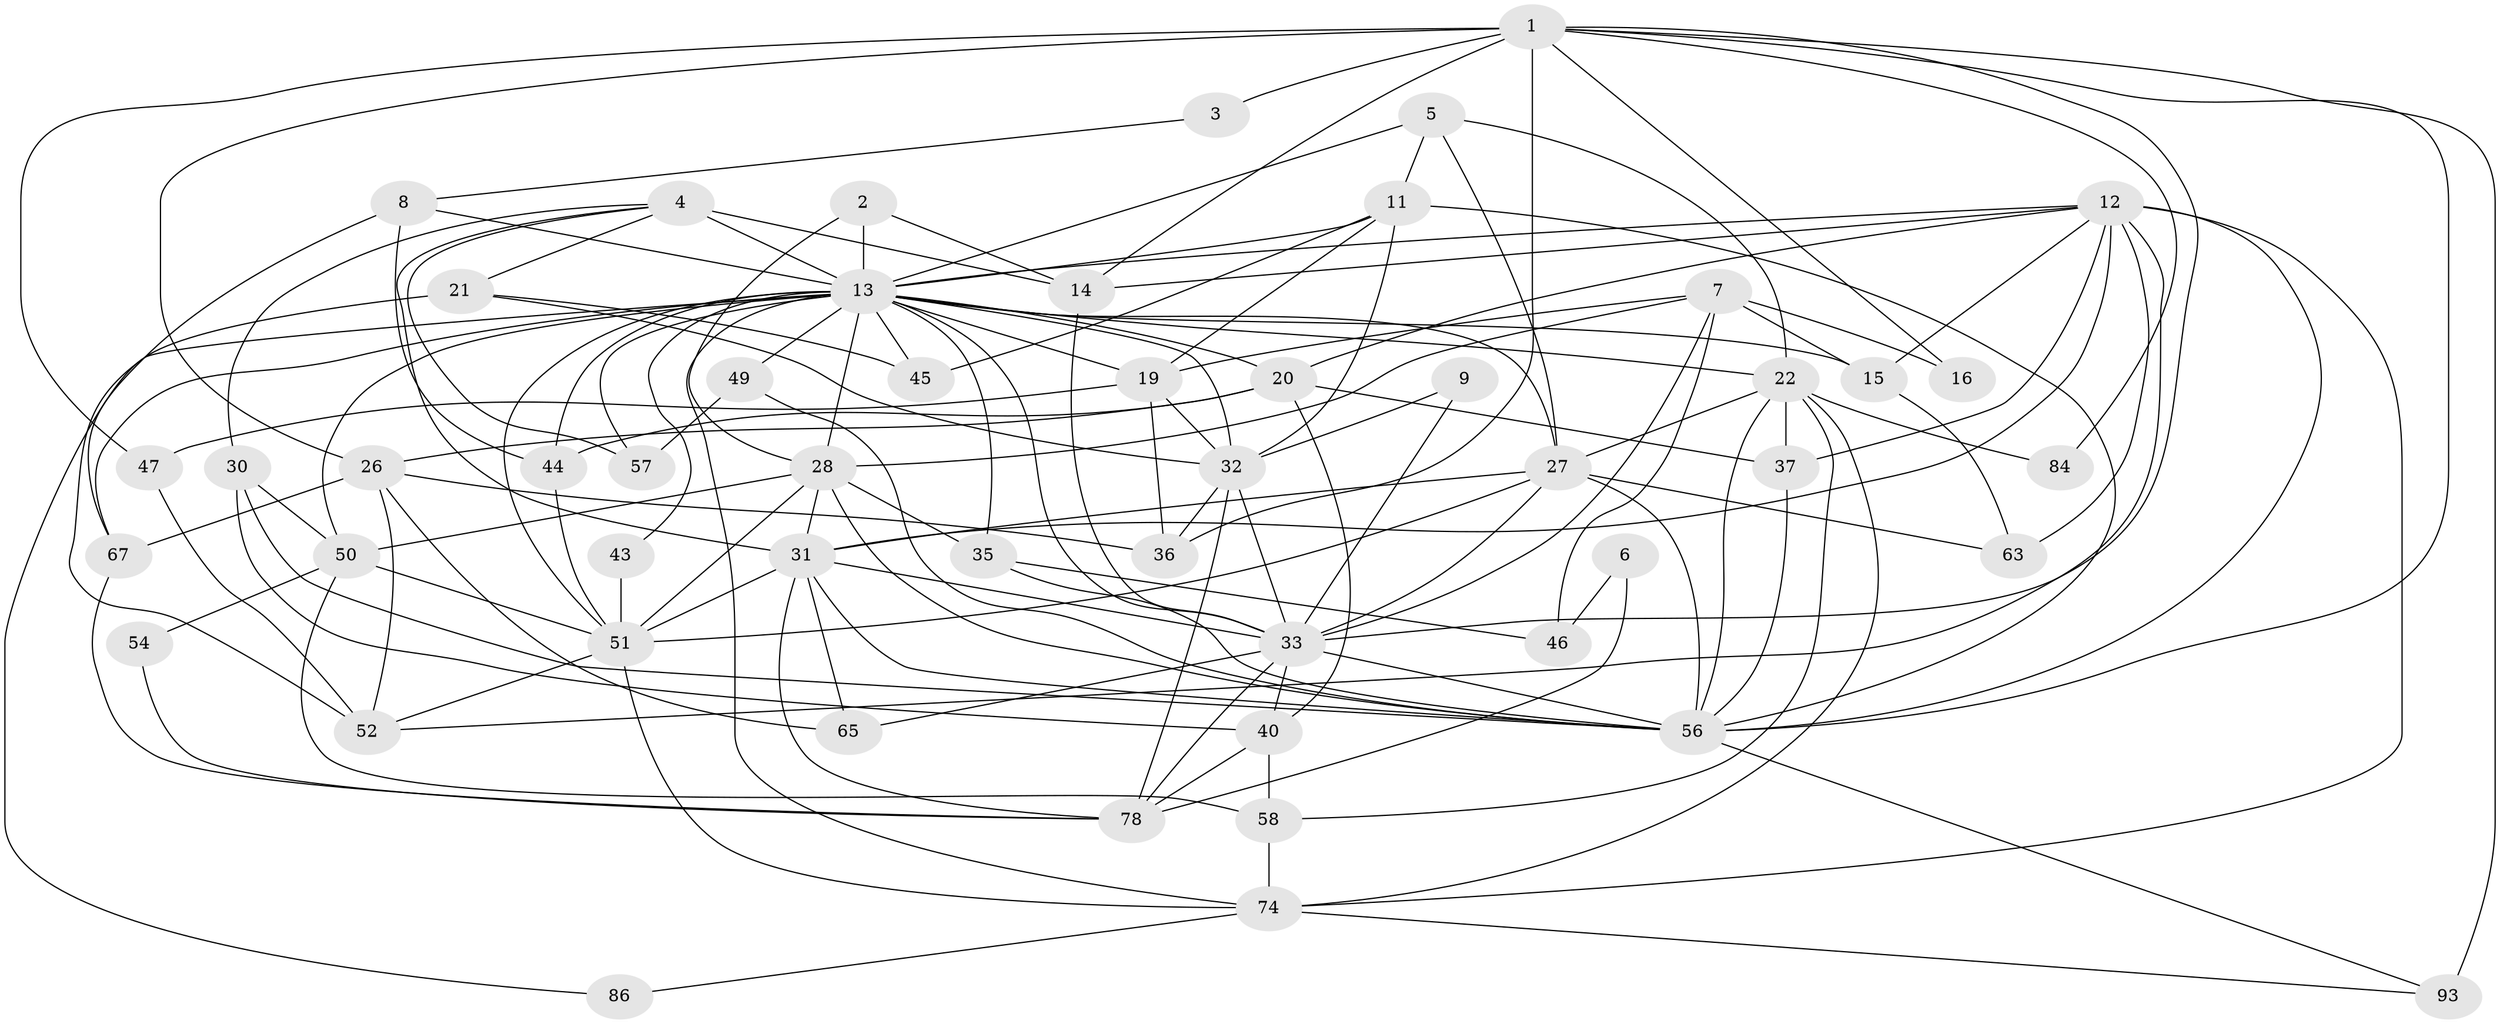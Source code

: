 // original degree distribution, {9: 0.0196078431372549, 3: 0.2549019607843137, 7: 0.0196078431372549, 4: 0.28431372549019607, 2: 0.13725490196078433, 6: 0.08823529411764706, 5: 0.19607843137254902}
// Generated by graph-tools (version 1.1) at 2025/14/03/09/25 04:14:49]
// undirected, 51 vertices, 139 edges
graph export_dot {
graph [start="1"]
  node [color=gray90,style=filled];
  1 [super="+24"];
  2;
  3;
  4 [super="+69"];
  5;
  6;
  7 [super="+29"];
  8 [super="+10"];
  9;
  11 [super="+38"];
  12 [super="+34+25"];
  13 [super="+23+75+18"];
  14 [super="+91+68"];
  15 [super="+17"];
  16;
  19 [super="+88+90"];
  20 [super="+66"];
  21 [super="+71"];
  22 [super="+77"];
  26 [super="+70"];
  27 [super="+94"];
  28 [super="+48+87"];
  30;
  31 [super="+95"];
  32 [super="+61"];
  33 [super="+72+82+53+73"];
  35;
  36;
  37;
  40 [super="+97"];
  43;
  44 [super="+55"];
  45;
  46;
  47;
  49;
  50 [super="+85"];
  51 [super="+79"];
  52;
  54;
  56 [super="+98+64+59"];
  57;
  58;
  63;
  65;
  67;
  74 [super="+92"];
  78 [super="+100"];
  84;
  86;
  93;
  1 -- 3 [weight=2];
  1 -- 36;
  1 -- 84;
  1 -- 33 [weight=2];
  1 -- 26;
  1 -- 14 [weight=2];
  1 -- 16;
  1 -- 56;
  1 -- 93;
  1 -- 47;
  2 -- 28;
  2 -- 13;
  2 -- 14;
  3 -- 8;
  4 -- 31;
  4 -- 14 [weight=2];
  4 -- 30;
  4 -- 57;
  4 -- 13 [weight=2];
  4 -- 21;
  5 -- 11;
  5 -- 13;
  5 -- 27;
  5 -- 22;
  6 -- 46;
  6 -- 78;
  7 -- 46;
  7 -- 28 [weight=2];
  7 -- 16;
  7 -- 33;
  7 -- 19;
  7 -- 15;
  8 -- 67;
  8 -- 44;
  8 -- 13;
  9 -- 33;
  9 -- 32;
  11 -- 45;
  11 -- 56;
  11 -- 32 [weight=2];
  11 -- 13;
  11 -- 19;
  12 -- 15;
  12 -- 52;
  12 -- 56;
  12 -- 13;
  12 -- 31;
  12 -- 20;
  12 -- 37;
  12 -- 74;
  12 -- 63;
  12 -- 14;
  13 -- 35;
  13 -- 86;
  13 -- 32 [weight=2];
  13 -- 74;
  13 -- 43;
  13 -- 50 [weight=2];
  13 -- 22;
  13 -- 27;
  13 -- 28;
  13 -- 19;
  13 -- 20;
  13 -- 33;
  13 -- 67;
  13 -- 44;
  13 -- 45;
  13 -- 49;
  13 -- 51;
  13 -- 57;
  13 -- 15 [weight=2];
  14 -- 33;
  15 -- 63 [weight=2];
  19 -- 47 [weight=2];
  19 -- 32;
  19 -- 36;
  20 -- 26;
  20 -- 37;
  20 -- 44;
  20 -- 40;
  21 -- 52;
  21 -- 32;
  21 -- 45;
  22 -- 58;
  22 -- 56;
  22 -- 27;
  22 -- 84;
  22 -- 37;
  22 -- 74;
  26 -- 36;
  26 -- 65;
  26 -- 67;
  26 -- 52;
  27 -- 31;
  27 -- 56;
  27 -- 63;
  27 -- 33;
  27 -- 51;
  28 -- 50;
  28 -- 51;
  28 -- 35;
  28 -- 56;
  28 -- 31;
  30 -- 40;
  30 -- 50;
  30 -- 56;
  31 -- 65;
  31 -- 56;
  31 -- 78;
  31 -- 51;
  31 -- 33;
  32 -- 36;
  32 -- 78;
  32 -- 33;
  33 -- 65;
  33 -- 40;
  33 -- 56;
  33 -- 78;
  35 -- 46;
  35 -- 56;
  37 -- 56;
  40 -- 78;
  40 -- 58;
  43 -- 51;
  44 -- 51;
  47 -- 52;
  49 -- 57;
  49 -- 56;
  50 -- 54;
  50 -- 58;
  50 -- 51;
  51 -- 74;
  51 -- 52;
  54 -- 78;
  56 -- 93;
  58 -- 74;
  67 -- 78;
  74 -- 93;
  74 -- 86;
}

